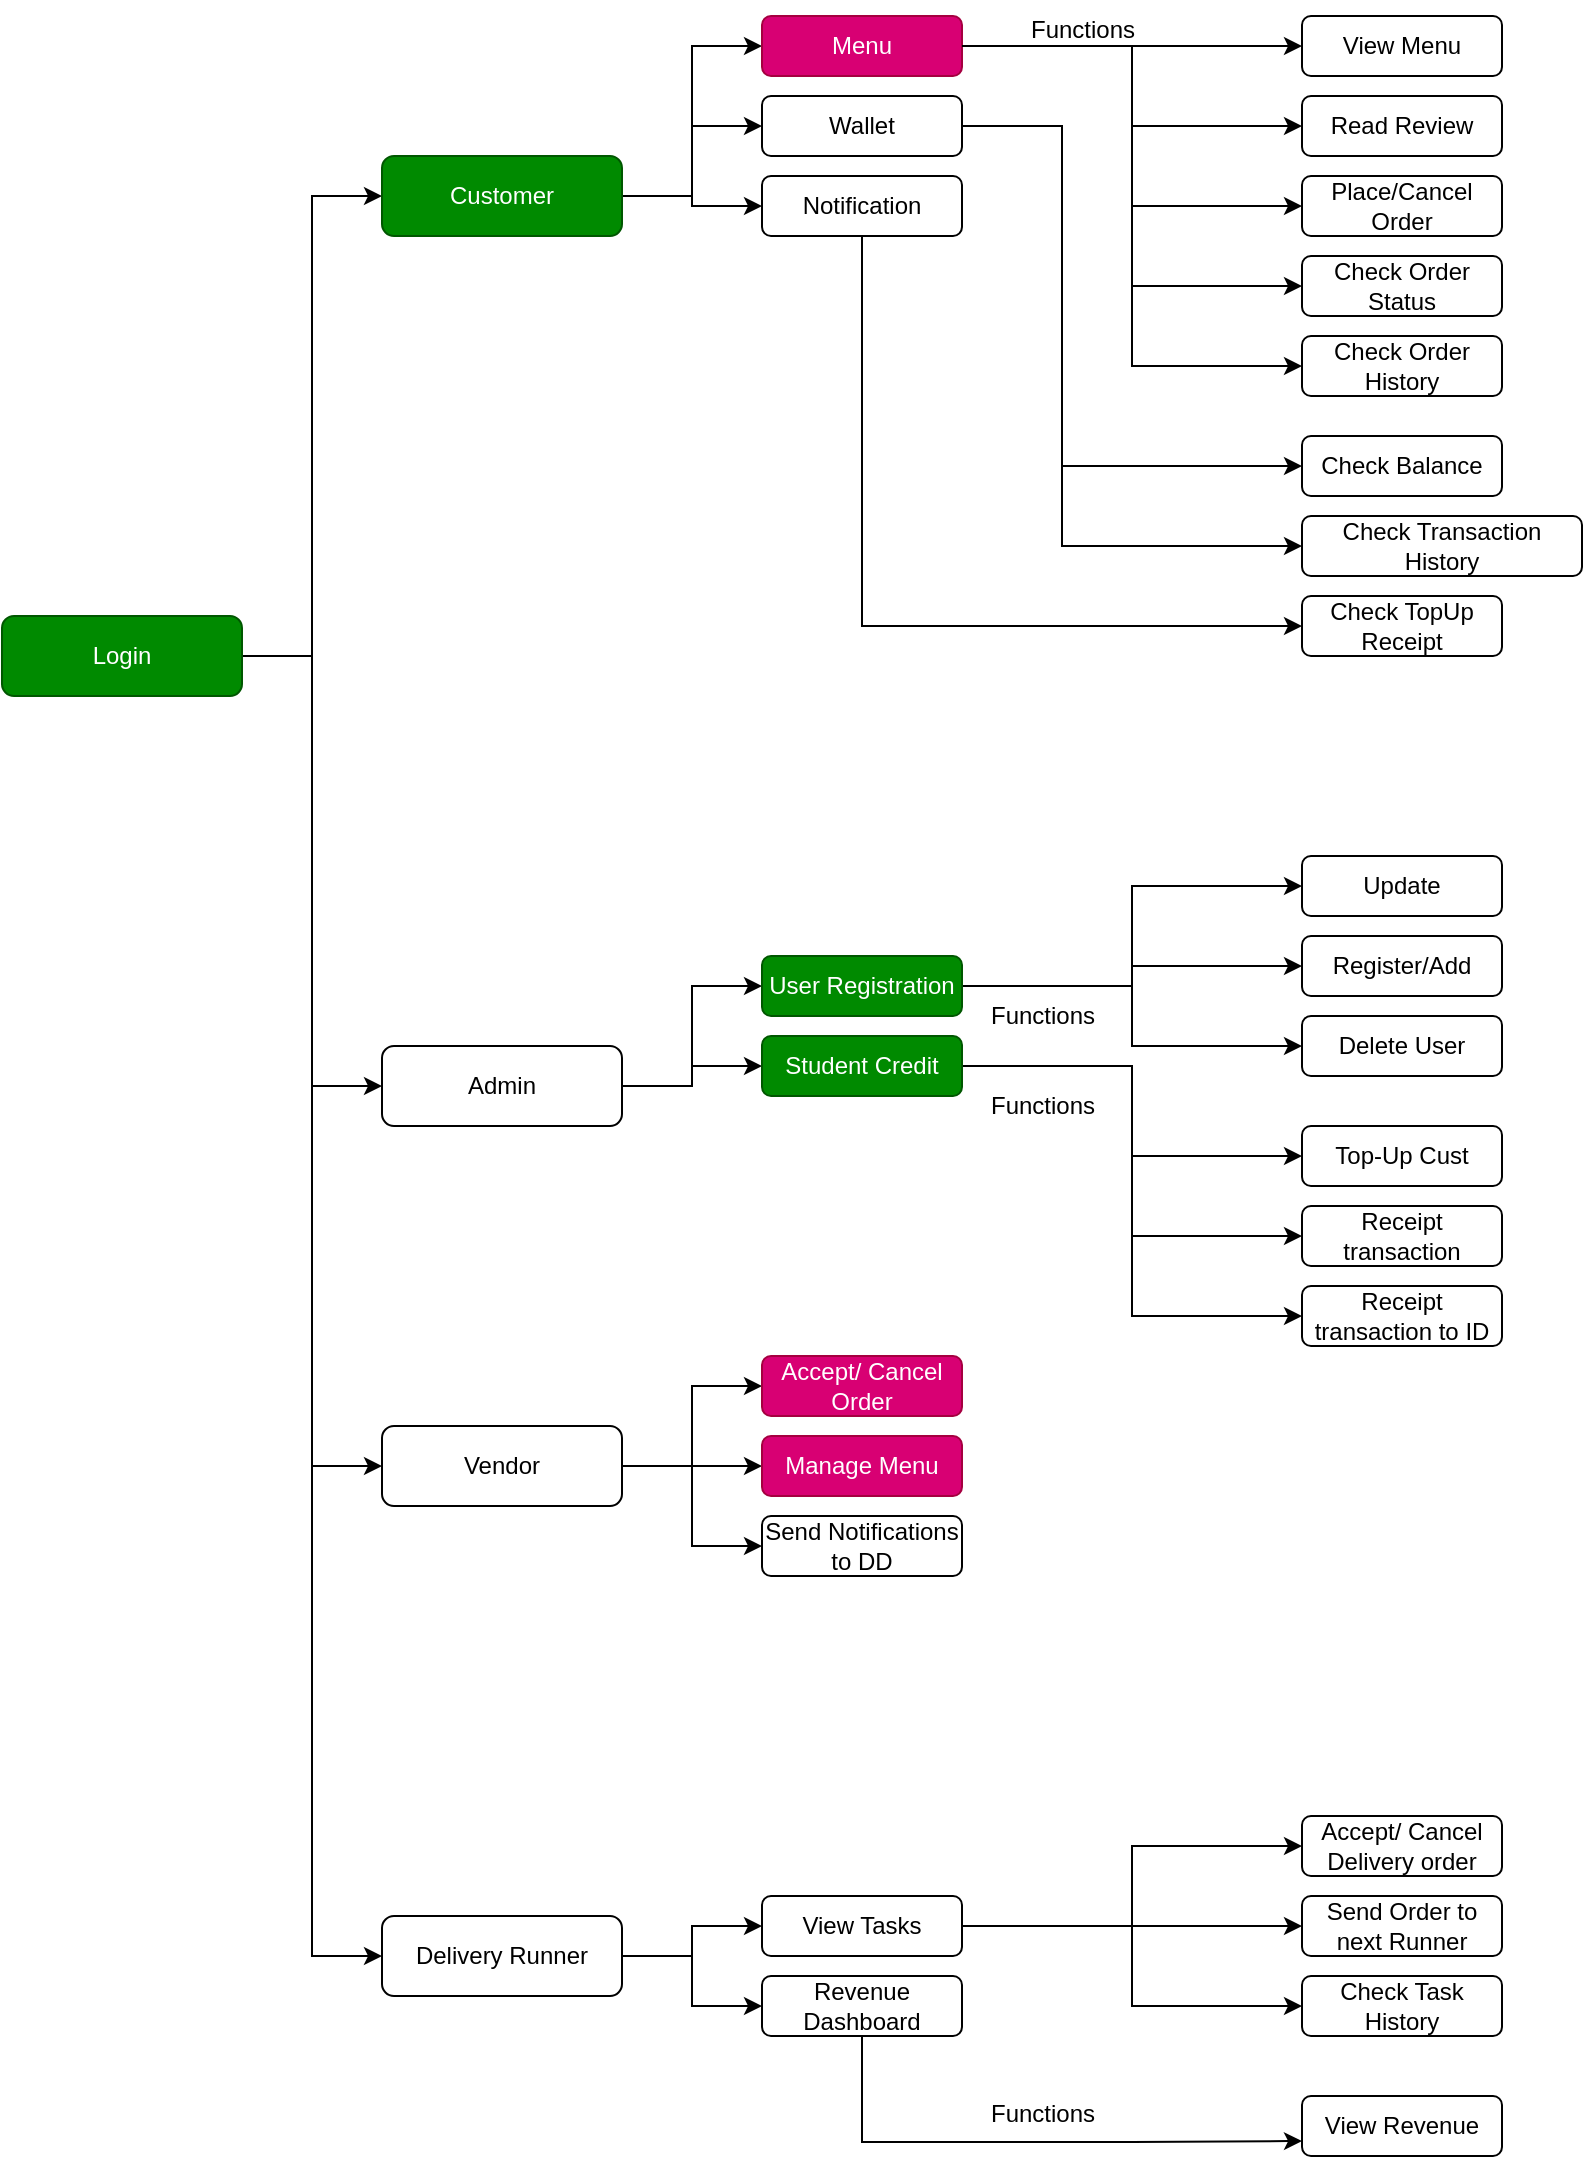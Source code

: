 <mxfile version="22.1.2" type="device">
  <diagram id="C5RBs43oDa-KdzZeNtuy" name="Page-1">
    <mxGraphModel dx="880" dy="532" grid="1" gridSize="10" guides="1" tooltips="1" connect="1" arrows="1" fold="1" page="1" pageScale="1" pageWidth="827" pageHeight="1169" math="0" shadow="0">
      <root>
        <mxCell id="WIyWlLk6GJQsqaUBKTNV-0" />
        <mxCell id="WIyWlLk6GJQsqaUBKTNV-1" parent="WIyWlLk6GJQsqaUBKTNV-0" />
        <mxCell id="Gq5bSEAUi8Ulnxepstt4-3" style="edgeStyle=orthogonalEdgeStyle;rounded=0;orthogonalLoop=1;jettySize=auto;html=1;entryX=0;entryY=0.5;entryDx=0;entryDy=0;" edge="1" parent="WIyWlLk6GJQsqaUBKTNV-1" source="WIyWlLk6GJQsqaUBKTNV-3" target="WIyWlLk6GJQsqaUBKTNV-11">
          <mxGeometry relative="1" as="geometry" />
        </mxCell>
        <mxCell id="Gq5bSEAUi8Ulnxepstt4-4" style="edgeStyle=orthogonalEdgeStyle;rounded=0;orthogonalLoop=1;jettySize=auto;html=1;entryX=0;entryY=0.5;entryDx=0;entryDy=0;" edge="1" parent="WIyWlLk6GJQsqaUBKTNV-1" source="WIyWlLk6GJQsqaUBKTNV-3" target="Gq5bSEAUi8Ulnxepstt4-0">
          <mxGeometry relative="1" as="geometry" />
        </mxCell>
        <mxCell id="Gq5bSEAUi8Ulnxepstt4-5" style="edgeStyle=orthogonalEdgeStyle;rounded=0;orthogonalLoop=1;jettySize=auto;html=1;entryX=0;entryY=0.5;entryDx=0;entryDy=0;" edge="1" parent="WIyWlLk6GJQsqaUBKTNV-1" source="WIyWlLk6GJQsqaUBKTNV-3" target="Gq5bSEAUi8Ulnxepstt4-2">
          <mxGeometry relative="1" as="geometry" />
        </mxCell>
        <mxCell id="Gq5bSEAUi8Ulnxepstt4-6" style="edgeStyle=orthogonalEdgeStyle;rounded=0;orthogonalLoop=1;jettySize=auto;html=1;entryX=0;entryY=0.5;entryDx=0;entryDy=0;" edge="1" parent="WIyWlLk6GJQsqaUBKTNV-1" source="WIyWlLk6GJQsqaUBKTNV-3" target="Gq5bSEAUi8Ulnxepstt4-1">
          <mxGeometry relative="1" as="geometry" />
        </mxCell>
        <mxCell id="WIyWlLk6GJQsqaUBKTNV-3" value="Login" style="rounded=1;whiteSpace=wrap;html=1;fontSize=12;glass=0;strokeWidth=1;shadow=0;fillColor=#008a00;fontColor=#ffffff;strokeColor=#005700;" parent="WIyWlLk6GJQsqaUBKTNV-1" vertex="1">
          <mxGeometry x="10" y="310" width="120" height="40" as="geometry" />
        </mxCell>
        <mxCell id="Gq5bSEAUi8Ulnxepstt4-10" style="edgeStyle=orthogonalEdgeStyle;rounded=0;orthogonalLoop=1;jettySize=auto;html=1;entryX=0;entryY=0.5;entryDx=0;entryDy=0;" edge="1" parent="WIyWlLk6GJQsqaUBKTNV-1" source="WIyWlLk6GJQsqaUBKTNV-11" target="Gq5bSEAUi8Ulnxepstt4-8">
          <mxGeometry relative="1" as="geometry" />
        </mxCell>
        <mxCell id="Gq5bSEAUi8Ulnxepstt4-11" style="edgeStyle=orthogonalEdgeStyle;rounded=0;orthogonalLoop=1;jettySize=auto;html=1;entryX=0;entryY=0.5;entryDx=0;entryDy=0;" edge="1" parent="WIyWlLk6GJQsqaUBKTNV-1" source="WIyWlLk6GJQsqaUBKTNV-11" target="Gq5bSEAUi8Ulnxepstt4-7">
          <mxGeometry relative="1" as="geometry" />
        </mxCell>
        <mxCell id="Gq5bSEAUi8Ulnxepstt4-12" style="edgeStyle=orthogonalEdgeStyle;rounded=0;orthogonalLoop=1;jettySize=auto;html=1;entryX=0;entryY=0.5;entryDx=0;entryDy=0;" edge="1" parent="WIyWlLk6GJQsqaUBKTNV-1" source="WIyWlLk6GJQsqaUBKTNV-11" target="Gq5bSEAUi8Ulnxepstt4-9">
          <mxGeometry relative="1" as="geometry" />
        </mxCell>
        <mxCell id="WIyWlLk6GJQsqaUBKTNV-11" value="Customer" style="rounded=1;whiteSpace=wrap;html=1;fontSize=12;glass=0;strokeWidth=1;shadow=0;fillColor=#008a00;fontColor=#ffffff;strokeColor=#005700;" parent="WIyWlLk6GJQsqaUBKTNV-1" vertex="1">
          <mxGeometry x="200" y="80" width="120" height="40" as="geometry" />
        </mxCell>
        <mxCell id="Gq5bSEAUi8Ulnxepstt4-18" style="edgeStyle=orthogonalEdgeStyle;rounded=0;orthogonalLoop=1;jettySize=auto;html=1;entryX=0;entryY=0.5;entryDx=0;entryDy=0;" edge="1" parent="WIyWlLk6GJQsqaUBKTNV-1" source="Gq5bSEAUi8Ulnxepstt4-0" target="Gq5bSEAUi8Ulnxepstt4-14">
          <mxGeometry relative="1" as="geometry" />
        </mxCell>
        <mxCell id="Gq5bSEAUi8Ulnxepstt4-27" style="edgeStyle=orthogonalEdgeStyle;rounded=0;orthogonalLoop=1;jettySize=auto;html=1;entryX=0;entryY=0.5;entryDx=0;entryDy=0;" edge="1" parent="WIyWlLk6GJQsqaUBKTNV-1" source="Gq5bSEAUi8Ulnxepstt4-0" target="Gq5bSEAUi8Ulnxepstt4-26">
          <mxGeometry relative="1" as="geometry" />
        </mxCell>
        <mxCell id="Gq5bSEAUi8Ulnxepstt4-0" value="Admin" style="rounded=1;whiteSpace=wrap;html=1;fontSize=12;glass=0;strokeWidth=1;shadow=0;" vertex="1" parent="WIyWlLk6GJQsqaUBKTNV-1">
          <mxGeometry x="200" y="525" width="120" height="40" as="geometry" />
        </mxCell>
        <mxCell id="Gq5bSEAUi8Ulnxepstt4-57" style="edgeStyle=orthogonalEdgeStyle;rounded=0;orthogonalLoop=1;jettySize=auto;html=1;entryX=0;entryY=0.5;entryDx=0;entryDy=0;" edge="1" parent="WIyWlLk6GJQsqaUBKTNV-1" source="Gq5bSEAUi8Ulnxepstt4-1" target="Gq5bSEAUi8Ulnxepstt4-48">
          <mxGeometry relative="1" as="geometry" />
        </mxCell>
        <mxCell id="Gq5bSEAUi8Ulnxepstt4-58" style="edgeStyle=orthogonalEdgeStyle;rounded=0;orthogonalLoop=1;jettySize=auto;html=1;entryX=0;entryY=0.5;entryDx=0;entryDy=0;" edge="1" parent="WIyWlLk6GJQsqaUBKTNV-1" source="Gq5bSEAUi8Ulnxepstt4-1" target="Gq5bSEAUi8Ulnxepstt4-56">
          <mxGeometry relative="1" as="geometry" />
        </mxCell>
        <mxCell id="Gq5bSEAUi8Ulnxepstt4-1" value="Delivery Runner" style="rounded=1;whiteSpace=wrap;html=1;fontSize=12;glass=0;strokeWidth=1;shadow=0;" vertex="1" parent="WIyWlLk6GJQsqaUBKTNV-1">
          <mxGeometry x="200" y="960" width="120" height="40" as="geometry" />
        </mxCell>
        <mxCell id="Gq5bSEAUi8Ulnxepstt4-44" style="edgeStyle=orthogonalEdgeStyle;rounded=0;orthogonalLoop=1;jettySize=auto;html=1;entryX=0;entryY=0.5;entryDx=0;entryDy=0;" edge="1" parent="WIyWlLk6GJQsqaUBKTNV-1" source="Gq5bSEAUi8Ulnxepstt4-2" target="Gq5bSEAUi8Ulnxepstt4-23">
          <mxGeometry relative="1" as="geometry" />
        </mxCell>
        <mxCell id="Gq5bSEAUi8Ulnxepstt4-45" style="edgeStyle=orthogonalEdgeStyle;rounded=0;orthogonalLoop=1;jettySize=auto;html=1;entryX=0;entryY=0.5;entryDx=0;entryDy=0;" edge="1" parent="WIyWlLk6GJQsqaUBKTNV-1" source="Gq5bSEAUi8Ulnxepstt4-2" target="Gq5bSEAUi8Ulnxepstt4-22">
          <mxGeometry relative="1" as="geometry" />
        </mxCell>
        <mxCell id="Gq5bSEAUi8Ulnxepstt4-46" style="edgeStyle=orthogonalEdgeStyle;rounded=0;orthogonalLoop=1;jettySize=auto;html=1;entryX=0;entryY=0.5;entryDx=0;entryDy=0;" edge="1" parent="WIyWlLk6GJQsqaUBKTNV-1" source="Gq5bSEAUi8Ulnxepstt4-2" target="Gq5bSEAUi8Ulnxepstt4-24">
          <mxGeometry relative="1" as="geometry" />
        </mxCell>
        <mxCell id="Gq5bSEAUi8Ulnxepstt4-2" value="Vendor" style="rounded=1;whiteSpace=wrap;html=1;fontSize=12;glass=0;strokeWidth=1;shadow=0;" vertex="1" parent="WIyWlLk6GJQsqaUBKTNV-1">
          <mxGeometry x="200" y="715" width="120" height="40" as="geometry" />
        </mxCell>
        <mxCell id="Gq5bSEAUi8Ulnxepstt4-83" style="edgeStyle=orthogonalEdgeStyle;rounded=0;orthogonalLoop=1;jettySize=auto;html=1;entryX=0;entryY=0.5;entryDx=0;entryDy=0;" edge="1" parent="WIyWlLk6GJQsqaUBKTNV-1" source="Gq5bSEAUi8Ulnxepstt4-7" target="Gq5bSEAUi8Ulnxepstt4-77">
          <mxGeometry relative="1" as="geometry">
            <Array as="points">
              <mxPoint x="540" y="65" />
              <mxPoint x="540" y="235" />
            </Array>
          </mxGeometry>
        </mxCell>
        <mxCell id="Gq5bSEAUi8Ulnxepstt4-84" style="edgeStyle=orthogonalEdgeStyle;rounded=0;orthogonalLoop=1;jettySize=auto;html=1;entryX=0;entryY=0.5;entryDx=0;entryDy=0;" edge="1" parent="WIyWlLk6GJQsqaUBKTNV-1" source="Gq5bSEAUi8Ulnxepstt4-7" target="Gq5bSEAUi8Ulnxepstt4-78">
          <mxGeometry relative="1" as="geometry">
            <Array as="points">
              <mxPoint x="540" y="65" />
              <mxPoint x="540" y="275" />
            </Array>
          </mxGeometry>
        </mxCell>
        <mxCell id="Gq5bSEAUi8Ulnxepstt4-7" value="Wallet" style="rounded=1;whiteSpace=wrap;html=1;fontSize=12;glass=0;strokeWidth=1;shadow=0;" vertex="1" parent="WIyWlLk6GJQsqaUBKTNV-1">
          <mxGeometry x="390" y="50" width="100" height="30" as="geometry" />
        </mxCell>
        <mxCell id="Gq5bSEAUi8Ulnxepstt4-72" style="edgeStyle=orthogonalEdgeStyle;rounded=0;orthogonalLoop=1;jettySize=auto;html=1;entryX=0;entryY=0.5;entryDx=0;entryDy=0;" edge="1" parent="WIyWlLk6GJQsqaUBKTNV-1" source="Gq5bSEAUi8Ulnxepstt4-8" target="Gq5bSEAUi8Ulnxepstt4-66">
          <mxGeometry relative="1" as="geometry" />
        </mxCell>
        <mxCell id="Gq5bSEAUi8Ulnxepstt4-74" style="edgeStyle=orthogonalEdgeStyle;rounded=0;orthogonalLoop=1;jettySize=auto;html=1;entryX=0;entryY=0.5;entryDx=0;entryDy=0;" edge="1" parent="WIyWlLk6GJQsqaUBKTNV-1" source="Gq5bSEAUi8Ulnxepstt4-8" target="Gq5bSEAUi8Ulnxepstt4-67">
          <mxGeometry relative="1" as="geometry" />
        </mxCell>
        <mxCell id="Gq5bSEAUi8Ulnxepstt4-75" style="edgeStyle=orthogonalEdgeStyle;rounded=0;orthogonalLoop=1;jettySize=auto;html=1;entryX=0;entryY=0.5;entryDx=0;entryDy=0;" edge="1" parent="WIyWlLk6GJQsqaUBKTNV-1" source="Gq5bSEAUi8Ulnxepstt4-8" target="Gq5bSEAUi8Ulnxepstt4-70">
          <mxGeometry relative="1" as="geometry" />
        </mxCell>
        <mxCell id="Gq5bSEAUi8Ulnxepstt4-76" style="edgeStyle=orthogonalEdgeStyle;rounded=0;orthogonalLoop=1;jettySize=auto;html=1;entryX=0;entryY=0.5;entryDx=0;entryDy=0;" edge="1" parent="WIyWlLk6GJQsqaUBKTNV-1" source="Gq5bSEAUi8Ulnxepstt4-8" target="Gq5bSEAUi8Ulnxepstt4-71">
          <mxGeometry relative="1" as="geometry" />
        </mxCell>
        <mxCell id="Gq5bSEAUi8Ulnxepstt4-8" value="Menu" style="rounded=1;whiteSpace=wrap;html=1;fontSize=12;glass=0;strokeWidth=1;shadow=0;fillColor=#d80073;fontColor=#ffffff;strokeColor=#A50040;" vertex="1" parent="WIyWlLk6GJQsqaUBKTNV-1">
          <mxGeometry x="390" y="10" width="100" height="30" as="geometry" />
        </mxCell>
        <mxCell id="Gq5bSEAUi8Ulnxepstt4-82" style="edgeStyle=orthogonalEdgeStyle;rounded=0;orthogonalLoop=1;jettySize=auto;html=1;entryX=0;entryY=0.5;entryDx=0;entryDy=0;" edge="1" parent="WIyWlLk6GJQsqaUBKTNV-1" source="Gq5bSEAUi8Ulnxepstt4-9" target="Gq5bSEAUi8Ulnxepstt4-79">
          <mxGeometry relative="1" as="geometry">
            <Array as="points">
              <mxPoint x="440" y="315" />
            </Array>
          </mxGeometry>
        </mxCell>
        <mxCell id="Gq5bSEAUi8Ulnxepstt4-9" value="Notification" style="rounded=1;whiteSpace=wrap;html=1;fontSize=12;glass=0;strokeWidth=1;shadow=0;" vertex="1" parent="WIyWlLk6GJQsqaUBKTNV-1">
          <mxGeometry x="390" y="90" width="100" height="30" as="geometry" />
        </mxCell>
        <mxCell id="Gq5bSEAUi8Ulnxepstt4-13" value="Top-Up Cust" style="rounded=1;whiteSpace=wrap;html=1;fontSize=12;glass=0;strokeWidth=1;shadow=0;" vertex="1" parent="WIyWlLk6GJQsqaUBKTNV-1">
          <mxGeometry x="660" y="565" width="100" height="30" as="geometry" />
        </mxCell>
        <mxCell id="Gq5bSEAUi8Ulnxepstt4-39" style="edgeStyle=orthogonalEdgeStyle;rounded=0;orthogonalLoop=1;jettySize=auto;html=1;entryX=0;entryY=0.5;entryDx=0;entryDy=0;" edge="1" parent="WIyWlLk6GJQsqaUBKTNV-1" source="Gq5bSEAUi8Ulnxepstt4-14" target="Gq5bSEAUi8Ulnxepstt4-38">
          <mxGeometry relative="1" as="geometry" />
        </mxCell>
        <mxCell id="Gq5bSEAUi8Ulnxepstt4-40" style="edgeStyle=orthogonalEdgeStyle;rounded=0;orthogonalLoop=1;jettySize=auto;html=1;" edge="1" parent="WIyWlLk6GJQsqaUBKTNV-1" source="Gq5bSEAUi8Ulnxepstt4-14" target="Gq5bSEAUi8Ulnxepstt4-37">
          <mxGeometry relative="1" as="geometry" />
        </mxCell>
        <mxCell id="Gq5bSEAUi8Ulnxepstt4-41" style="edgeStyle=orthogonalEdgeStyle;rounded=0;orthogonalLoop=1;jettySize=auto;html=1;entryX=0;entryY=0.5;entryDx=0;entryDy=0;" edge="1" parent="WIyWlLk6GJQsqaUBKTNV-1" source="Gq5bSEAUi8Ulnxepstt4-14" target="Gq5bSEAUi8Ulnxepstt4-36">
          <mxGeometry relative="1" as="geometry" />
        </mxCell>
        <mxCell id="Gq5bSEAUi8Ulnxepstt4-14" value="User Registration" style="rounded=1;whiteSpace=wrap;html=1;fontSize=12;glass=0;strokeWidth=1;shadow=0;fillColor=#008a00;fontColor=#ffffff;strokeColor=#005700;" vertex="1" parent="WIyWlLk6GJQsqaUBKTNV-1">
          <mxGeometry x="390" y="480" width="100" height="30" as="geometry" />
        </mxCell>
        <mxCell id="Gq5bSEAUi8Ulnxepstt4-15" value="Receipt transaction" style="rounded=1;whiteSpace=wrap;html=1;fontSize=12;glass=0;strokeWidth=1;shadow=0;" vertex="1" parent="WIyWlLk6GJQsqaUBKTNV-1">
          <mxGeometry x="660" y="605" width="100" height="30" as="geometry" />
        </mxCell>
        <mxCell id="Gq5bSEAUi8Ulnxepstt4-16" value="Receipt transaction to ID" style="rounded=1;whiteSpace=wrap;html=1;fontSize=12;glass=0;strokeWidth=1;shadow=0;" vertex="1" parent="WIyWlLk6GJQsqaUBKTNV-1">
          <mxGeometry x="660" y="645" width="100" height="30" as="geometry" />
        </mxCell>
        <mxCell id="Gq5bSEAUi8Ulnxepstt4-22" value="Manage Menu" style="rounded=1;whiteSpace=wrap;html=1;fontSize=12;glass=0;strokeWidth=1;shadow=0;fillColor=#d80073;fontColor=#ffffff;strokeColor=#A50040;" vertex="1" parent="WIyWlLk6GJQsqaUBKTNV-1">
          <mxGeometry x="390" y="720" width="100" height="30" as="geometry" />
        </mxCell>
        <mxCell id="Gq5bSEAUi8Ulnxepstt4-23" value="Accept/ Cancel Order" style="rounded=1;whiteSpace=wrap;html=1;fontSize=12;glass=0;strokeWidth=1;shadow=0;fillColor=#d80073;fontColor=#ffffff;strokeColor=#A50040;" vertex="1" parent="WIyWlLk6GJQsqaUBKTNV-1">
          <mxGeometry x="390" y="680" width="100" height="30" as="geometry" />
        </mxCell>
        <mxCell id="Gq5bSEAUi8Ulnxepstt4-24" value="Send Notifications to DD" style="rounded=1;whiteSpace=wrap;html=1;fontSize=12;glass=0;strokeWidth=1;shadow=0;" vertex="1" parent="WIyWlLk6GJQsqaUBKTNV-1">
          <mxGeometry x="390" y="760" width="100" height="30" as="geometry" />
        </mxCell>
        <mxCell id="Gq5bSEAUi8Ulnxepstt4-28" style="edgeStyle=orthogonalEdgeStyle;rounded=0;orthogonalLoop=1;jettySize=auto;html=1;exitX=1;exitY=0.5;exitDx=0;exitDy=0;entryX=0;entryY=0.5;entryDx=0;entryDy=0;" edge="1" parent="WIyWlLk6GJQsqaUBKTNV-1" source="Gq5bSEAUi8Ulnxepstt4-26" target="Gq5bSEAUi8Ulnxepstt4-13">
          <mxGeometry relative="1" as="geometry" />
        </mxCell>
        <mxCell id="Gq5bSEAUi8Ulnxepstt4-29" style="edgeStyle=orthogonalEdgeStyle;rounded=0;orthogonalLoop=1;jettySize=auto;html=1;entryX=0;entryY=0.5;entryDx=0;entryDy=0;" edge="1" parent="WIyWlLk6GJQsqaUBKTNV-1" source="Gq5bSEAUi8Ulnxepstt4-26" target="Gq5bSEAUi8Ulnxepstt4-15">
          <mxGeometry relative="1" as="geometry" />
        </mxCell>
        <mxCell id="Gq5bSEAUi8Ulnxepstt4-30" style="edgeStyle=orthogonalEdgeStyle;rounded=0;orthogonalLoop=1;jettySize=auto;html=1;entryX=0;entryY=0.5;entryDx=0;entryDy=0;" edge="1" parent="WIyWlLk6GJQsqaUBKTNV-1" source="Gq5bSEAUi8Ulnxepstt4-26" target="Gq5bSEAUi8Ulnxepstt4-16">
          <mxGeometry relative="1" as="geometry" />
        </mxCell>
        <mxCell id="Gq5bSEAUi8Ulnxepstt4-26" value="Student Credit" style="rounded=1;whiteSpace=wrap;html=1;fontSize=12;glass=0;strokeWidth=1;shadow=0;fillColor=#008a00;fontColor=#ffffff;strokeColor=#005700;" vertex="1" parent="WIyWlLk6GJQsqaUBKTNV-1">
          <mxGeometry x="390" y="520" width="100" height="30" as="geometry" />
        </mxCell>
        <mxCell id="Gq5bSEAUi8Ulnxepstt4-31" value="Functions" style="text;html=1;align=center;verticalAlign=middle;resizable=0;points=[];autosize=1;strokeColor=none;fillColor=none;" vertex="1" parent="WIyWlLk6GJQsqaUBKTNV-1">
          <mxGeometry x="490" y="540" width="80" height="30" as="geometry" />
        </mxCell>
        <mxCell id="Gq5bSEAUi8Ulnxepstt4-36" value="Update" style="rounded=1;whiteSpace=wrap;html=1;fontSize=12;glass=0;strokeWidth=1;shadow=0;" vertex="1" parent="WIyWlLk6GJQsqaUBKTNV-1">
          <mxGeometry x="660" y="430" width="100" height="30" as="geometry" />
        </mxCell>
        <mxCell id="Gq5bSEAUi8Ulnxepstt4-37" value="Register/Add" style="rounded=1;whiteSpace=wrap;html=1;fontSize=12;glass=0;strokeWidth=1;shadow=0;" vertex="1" parent="WIyWlLk6GJQsqaUBKTNV-1">
          <mxGeometry x="660" y="470" width="100" height="30" as="geometry" />
        </mxCell>
        <mxCell id="Gq5bSEAUi8Ulnxepstt4-38" value="Delete User" style="rounded=1;whiteSpace=wrap;html=1;fontSize=12;glass=0;strokeWidth=1;shadow=0;" vertex="1" parent="WIyWlLk6GJQsqaUBKTNV-1">
          <mxGeometry x="660" y="510" width="100" height="30" as="geometry" />
        </mxCell>
        <mxCell id="Gq5bSEAUi8Ulnxepstt4-42" value="Functions" style="text;html=1;align=center;verticalAlign=middle;resizable=0;points=[];autosize=1;strokeColor=none;fillColor=none;" vertex="1" parent="WIyWlLk6GJQsqaUBKTNV-1">
          <mxGeometry x="490" y="495" width="80" height="30" as="geometry" />
        </mxCell>
        <mxCell id="Gq5bSEAUi8Ulnxepstt4-47" value="Send Order to next Runner" style="rounded=1;whiteSpace=wrap;html=1;fontSize=12;glass=0;strokeWidth=1;shadow=0;" vertex="1" parent="WIyWlLk6GJQsqaUBKTNV-1">
          <mxGeometry x="660" y="950" width="100" height="30" as="geometry" />
        </mxCell>
        <mxCell id="Gq5bSEAUi8Ulnxepstt4-52" style="edgeStyle=orthogonalEdgeStyle;rounded=0;orthogonalLoop=1;jettySize=auto;html=1;entryX=0;entryY=0.5;entryDx=0;entryDy=0;" edge="1" parent="WIyWlLk6GJQsqaUBKTNV-1" source="Gq5bSEAUi8Ulnxepstt4-48" target="Gq5bSEAUi8Ulnxepstt4-50">
          <mxGeometry relative="1" as="geometry" />
        </mxCell>
        <mxCell id="Gq5bSEAUi8Ulnxepstt4-53" style="edgeStyle=orthogonalEdgeStyle;rounded=0;orthogonalLoop=1;jettySize=auto;html=1;entryX=0;entryY=0.5;entryDx=0;entryDy=0;" edge="1" parent="WIyWlLk6GJQsqaUBKTNV-1" source="Gq5bSEAUi8Ulnxepstt4-48" target="Gq5bSEAUi8Ulnxepstt4-47">
          <mxGeometry relative="1" as="geometry" />
        </mxCell>
        <mxCell id="Gq5bSEAUi8Ulnxepstt4-55" style="edgeStyle=orthogonalEdgeStyle;rounded=0;orthogonalLoop=1;jettySize=auto;html=1;entryX=0;entryY=0.5;entryDx=0;entryDy=0;" edge="1" parent="WIyWlLk6GJQsqaUBKTNV-1" source="Gq5bSEAUi8Ulnxepstt4-48" target="Gq5bSEAUi8Ulnxepstt4-54">
          <mxGeometry relative="1" as="geometry" />
        </mxCell>
        <mxCell id="Gq5bSEAUi8Ulnxepstt4-48" value="View Tasks" style="rounded=1;whiteSpace=wrap;html=1;fontSize=12;glass=0;strokeWidth=1;shadow=0;" vertex="1" parent="WIyWlLk6GJQsqaUBKTNV-1">
          <mxGeometry x="390" y="950" width="100" height="30" as="geometry" />
        </mxCell>
        <mxCell id="Gq5bSEAUi8Ulnxepstt4-50" value="Accept/ Cancel Delivery order" style="rounded=1;whiteSpace=wrap;html=1;fontSize=12;glass=0;strokeWidth=1;shadow=0;" vertex="1" parent="WIyWlLk6GJQsqaUBKTNV-1">
          <mxGeometry x="660" y="910" width="100" height="30" as="geometry" />
        </mxCell>
        <mxCell id="Gq5bSEAUi8Ulnxepstt4-54" value="Check Task History" style="rounded=1;whiteSpace=wrap;html=1;fontSize=12;glass=0;strokeWidth=1;shadow=0;" vertex="1" parent="WIyWlLk6GJQsqaUBKTNV-1">
          <mxGeometry x="660" y="990" width="100" height="30" as="geometry" />
        </mxCell>
        <mxCell id="Gq5bSEAUi8Ulnxepstt4-60" style="edgeStyle=orthogonalEdgeStyle;rounded=0;orthogonalLoop=1;jettySize=auto;html=1;entryX=0;entryY=0.75;entryDx=0;entryDy=0;" edge="1" parent="WIyWlLk6GJQsqaUBKTNV-1" source="Gq5bSEAUi8Ulnxepstt4-56" target="Gq5bSEAUi8Ulnxepstt4-59">
          <mxGeometry relative="1" as="geometry">
            <Array as="points">
              <mxPoint x="440" y="1073" />
              <mxPoint x="575" y="1073" />
            </Array>
          </mxGeometry>
        </mxCell>
        <mxCell id="Gq5bSEAUi8Ulnxepstt4-56" value="Revenue Dashboard" style="rounded=1;whiteSpace=wrap;html=1;fontSize=12;glass=0;strokeWidth=1;shadow=0;" vertex="1" parent="WIyWlLk6GJQsqaUBKTNV-1">
          <mxGeometry x="390" y="990" width="100" height="30" as="geometry" />
        </mxCell>
        <mxCell id="Gq5bSEAUi8Ulnxepstt4-59" value="View Revenue" style="rounded=1;whiteSpace=wrap;html=1;fontSize=12;glass=0;strokeWidth=1;shadow=0;" vertex="1" parent="WIyWlLk6GJQsqaUBKTNV-1">
          <mxGeometry x="660" y="1050" width="100" height="30" as="geometry" />
        </mxCell>
        <mxCell id="Gq5bSEAUi8Ulnxepstt4-61" value="Functions" style="text;html=1;align=center;verticalAlign=middle;resizable=0;points=[];autosize=1;strokeColor=none;fillColor=none;" vertex="1" parent="WIyWlLk6GJQsqaUBKTNV-1">
          <mxGeometry x="490" y="1044" width="80" height="30" as="geometry" />
        </mxCell>
        <mxCell id="Gq5bSEAUi8Ulnxepstt4-64" style="edgeStyle=orthogonalEdgeStyle;rounded=0;orthogonalLoop=1;jettySize=auto;html=1;entryX=0;entryY=0.5;entryDx=0;entryDy=0;exitX=1;exitY=0.5;exitDx=0;exitDy=0;" edge="1" parent="WIyWlLk6GJQsqaUBKTNV-1" target="Gq5bSEAUi8Ulnxepstt4-65" source="Gq5bSEAUi8Ulnxepstt4-8">
          <mxGeometry relative="1" as="geometry">
            <mxPoint x="530" y="75" as="sourcePoint" />
          </mxGeometry>
        </mxCell>
        <mxCell id="Gq5bSEAUi8Ulnxepstt4-65" value="View Menu" style="rounded=1;whiteSpace=wrap;html=1;fontSize=12;glass=0;strokeWidth=1;shadow=0;" vertex="1" parent="WIyWlLk6GJQsqaUBKTNV-1">
          <mxGeometry x="660" y="10" width="100" height="30" as="geometry" />
        </mxCell>
        <mxCell id="Gq5bSEAUi8Ulnxepstt4-66" value="Read Review" style="rounded=1;whiteSpace=wrap;html=1;fontSize=12;glass=0;strokeWidth=1;shadow=0;" vertex="1" parent="WIyWlLk6GJQsqaUBKTNV-1">
          <mxGeometry x="660" y="50" width="100" height="30" as="geometry" />
        </mxCell>
        <mxCell id="Gq5bSEAUi8Ulnxepstt4-67" value="Place/Cancel Order" style="rounded=1;whiteSpace=wrap;html=1;fontSize=12;glass=0;strokeWidth=1;shadow=0;" vertex="1" parent="WIyWlLk6GJQsqaUBKTNV-1">
          <mxGeometry x="660" y="90" width="100" height="30" as="geometry" />
        </mxCell>
        <mxCell id="Gq5bSEAUi8Ulnxepstt4-68" value="Functions" style="text;html=1;align=center;verticalAlign=middle;resizable=0;points=[];autosize=1;strokeColor=none;fillColor=none;" vertex="1" parent="WIyWlLk6GJQsqaUBKTNV-1">
          <mxGeometry x="510" y="2" width="80" height="30" as="geometry" />
        </mxCell>
        <mxCell id="Gq5bSEAUi8Ulnxepstt4-70" value="Check Order Status" style="rounded=1;whiteSpace=wrap;html=1;fontSize=12;glass=0;strokeWidth=1;shadow=0;" vertex="1" parent="WIyWlLk6GJQsqaUBKTNV-1">
          <mxGeometry x="660" y="130" width="100" height="30" as="geometry" />
        </mxCell>
        <mxCell id="Gq5bSEAUi8Ulnxepstt4-71" value="Check Order History" style="rounded=1;whiteSpace=wrap;html=1;fontSize=12;glass=0;strokeWidth=1;shadow=0;" vertex="1" parent="WIyWlLk6GJQsqaUBKTNV-1">
          <mxGeometry x="660" y="170" width="100" height="30" as="geometry" />
        </mxCell>
        <mxCell id="Gq5bSEAUi8Ulnxepstt4-77" value="Check Balance" style="rounded=1;whiteSpace=wrap;html=1;fontSize=12;glass=0;strokeWidth=1;shadow=0;" vertex="1" parent="WIyWlLk6GJQsqaUBKTNV-1">
          <mxGeometry x="660" y="220" width="100" height="30" as="geometry" />
        </mxCell>
        <mxCell id="Gq5bSEAUi8Ulnxepstt4-78" value="Check Transaction History" style="rounded=1;whiteSpace=wrap;html=1;fontSize=12;glass=0;strokeWidth=1;shadow=0;" vertex="1" parent="WIyWlLk6GJQsqaUBKTNV-1">
          <mxGeometry x="660" y="260" width="140" height="30" as="geometry" />
        </mxCell>
        <mxCell id="Gq5bSEAUi8Ulnxepstt4-79" value="Check TopUp Receipt" style="rounded=1;whiteSpace=wrap;html=1;fontSize=12;glass=0;strokeWidth=1;shadow=0;" vertex="1" parent="WIyWlLk6GJQsqaUBKTNV-1">
          <mxGeometry x="660" y="300" width="100" height="30" as="geometry" />
        </mxCell>
      </root>
    </mxGraphModel>
  </diagram>
</mxfile>
